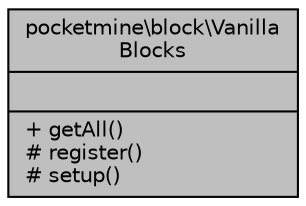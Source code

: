digraph "pocketmine\block\VanillaBlocks"
{
 // INTERACTIVE_SVG=YES
 // LATEX_PDF_SIZE
  edge [fontname="Helvetica",fontsize="10",labelfontname="Helvetica",labelfontsize="10"];
  node [fontname="Helvetica",fontsize="10",shape=record];
  Node1 [label="{pocketmine\\block\\Vanilla\lBlocks\n||+ getAll()\l# register()\l# setup()\l}",height=0.2,width=0.4,color="black", fillcolor="grey75", style="filled", fontcolor="black",tooltip=" "];
}
